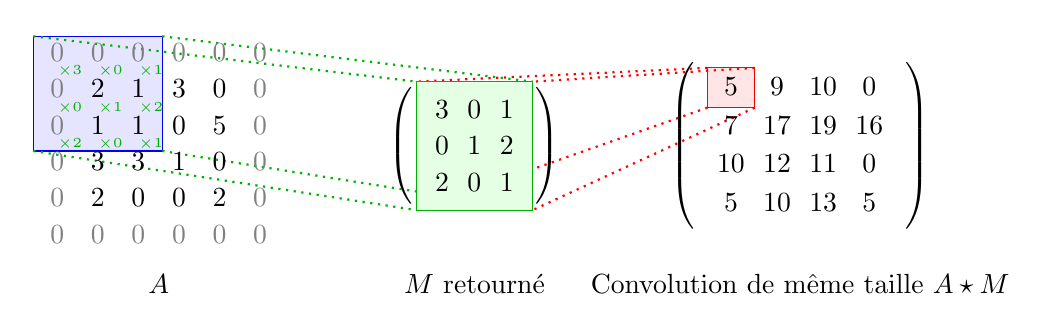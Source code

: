 % From https://tex.stackexchange.com/questions/437007/drawing-a-convolution-with-tikz
% By jakun
\begin{tikzpicture}[scale=1.1]
\newcommand\numRowsK{3}
\newcommand\numColsK{3}
\newcommand{\myK}[2]{% #1: row, #2: col
    \edef\Kcol##1##2##3{###2}%
    \edef\Krow##1##2##3{\noexpand\Kcol###1}%
    \Krow
        {3 0 1}
        {0 1 2}
        {2 0 1}%
}

    % ------- style -------
    \tikzset{%
        parenthesized/.style={%
            left delimiter  = (,
            right delimiter = ),
        },
        node distance = 10mu,
    }

    % ------- equation -------
    \matrix[matrix of math nodes, nodes in empty cells, align=center,text depth=.2ex,text height=1.3ex,text width=0.8em,] (I) {
  |[gray]| 0      &|[gray]| 0& |[gray]| 0  &|[gray]| 0 &|[gray]| 0  &  |[gray]| 0 \\
   |[gray]| 0     & 2 & 1 & 3 & 0  &  |[gray]| 0\\
   |[gray]| 0     & 1 & 1 & 0 & 5 & |[gray]| 0 \\
    |[gray]| 0    & 3 & 3 & 1 & 0 &  |[gray]| 0\\
    |[gray]| 0   & 2 & 0 & 0 & 2 & |[gray]| 0 \\
     |[gray]| 0  &|[gray]| 0 &  |[gray]| 0& |[gray]| 0 & |[gray]| 0 &  |[gray]| 0\\
    };

    % \node (*) [right = of I] {${}*{}$};
   \node (*) [right =1cm of I] {};

    \newcommand\Cmatrix{}
    \foreach \row in {1, ..., 3} {
        \gdef \sep {}
        \foreach \col in {1, ..., 3} {%
            \xdef \Cmatrix {\unexpanded\expandafter{\Cmatrix}\unexpanded\expandafter{\sep}\noexpand \myK{\row}{\col}}
            \gdef \sep { \& }
        }
        \xdef \Cmatrix {\unexpanded\expandafter{\Cmatrix}\noexpand\\}
    }
    \matrix[matrix of math nodes, parenthesized, ampersand replacement=\&] (K) [right = of *] {
        \Cmatrix
    };

%    \node (=) [right = of K] {${}={}$};
    \node (=) [right =1.5cm of K] {};

    \matrix[matrix of math nodes, parenthesized, nodes in empty cells, align=center,text depth=.2ex,text height=1.5ex,text width=1em,] (I*K) [right = of {=}] {
        5 & 9  & 10 & 0 \\
        7 & 17 & 19 & 16 \\
        10 & 12 & 11 & 0 \\
        5 & 10 & 13 & 5 \\
    };

    % ------- highlighting -------
    \newcommand\rowResult{1}
    \newcommand\colResult{1}

    \begin{scope}[on background layer]
        \newcommand{\padding}{1pt}
        \coordinate (Is-nw) at ([xshift=-\padding, yshift=0] I-\rowResult-\colResult.north west);
        \coordinate (Is-se) at ([xshift=+\padding, yshift=-1.5*\padding] I-\the\numexpr\rowResult+\numRowsK-1\relax-\the\numexpr\colResult+\numColsK-1\relax.south east);
        \coordinate (Is-sw) at (Is-nw |- Is-se);
        \coordinate (Is-ne) at (Is-se |- Is-nw);

        \filldraw[blue,   fill opacity=.1] (Is-nw) rectangle (Is-se);
        \filldraw[red, fill opacity=.1] (I*K-\rowResult-\colResult.north west) rectangle (I*K-\rowResult-\colResult.south east);

        \draw[green!70!black, dotted, thick] 
            (Is-nw) -- (K.north west)
            (Is-se) -- (K.south east)
            (Is-sw) -- (K.south west)
            (Is-ne) -- (K.north east)
        ;
        \draw[red, dotted, thick] 
            (I*K-\rowResult-\colResult.north west) -- (K.north west)
            (I*K-\rowResult-\colResult.south east) -- (K.south east)
            (I*K-\rowResult-\colResult.south west) -- (K.south west)
            (I*K-\rowResult-\colResult.north east) -- (K.north east)
        ;

        \draw[green!70!black,  fill=green!10!white] (K.north west) rectangle (K.south east);

        \foreach \row [evaluate=\row as \rowI using int(\row+\rowResult-1)] in {1, ..., \numRowsK} {%
            \foreach \col [evaluate=\col as \colI using int(\col+\colResult-1)] in {1, ..., \numColsK} {%
                    \node[green!70!black] at (I-\rowI-\colI.south east) [xshift=-.3em,yshift=+0.2ex] {\tiny$\times \myK{\row}{\col}$};
                }
        }
    \end{scope}

    % ------- labels -------
    \tikzset{node distance=0em}
    \node[below=of I] (I-label) {$A$};
    \node at (K |- I-label)     {$M$ retourné};
    \node at (I*K |- I-label)   {Convolution de même taille $A \star M$};
\end{tikzpicture}